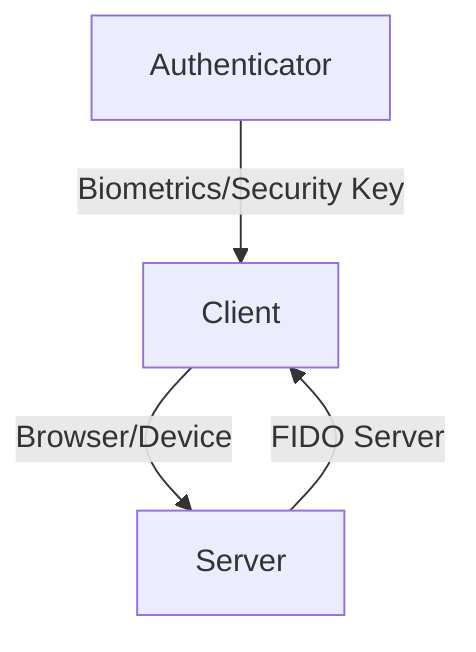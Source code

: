 graph TD;
    Authenticator-->|Biometrics/Security Key|Client;
    Client-->|Browser/Device|Server;
    Server-->|FIDO Server|Client;